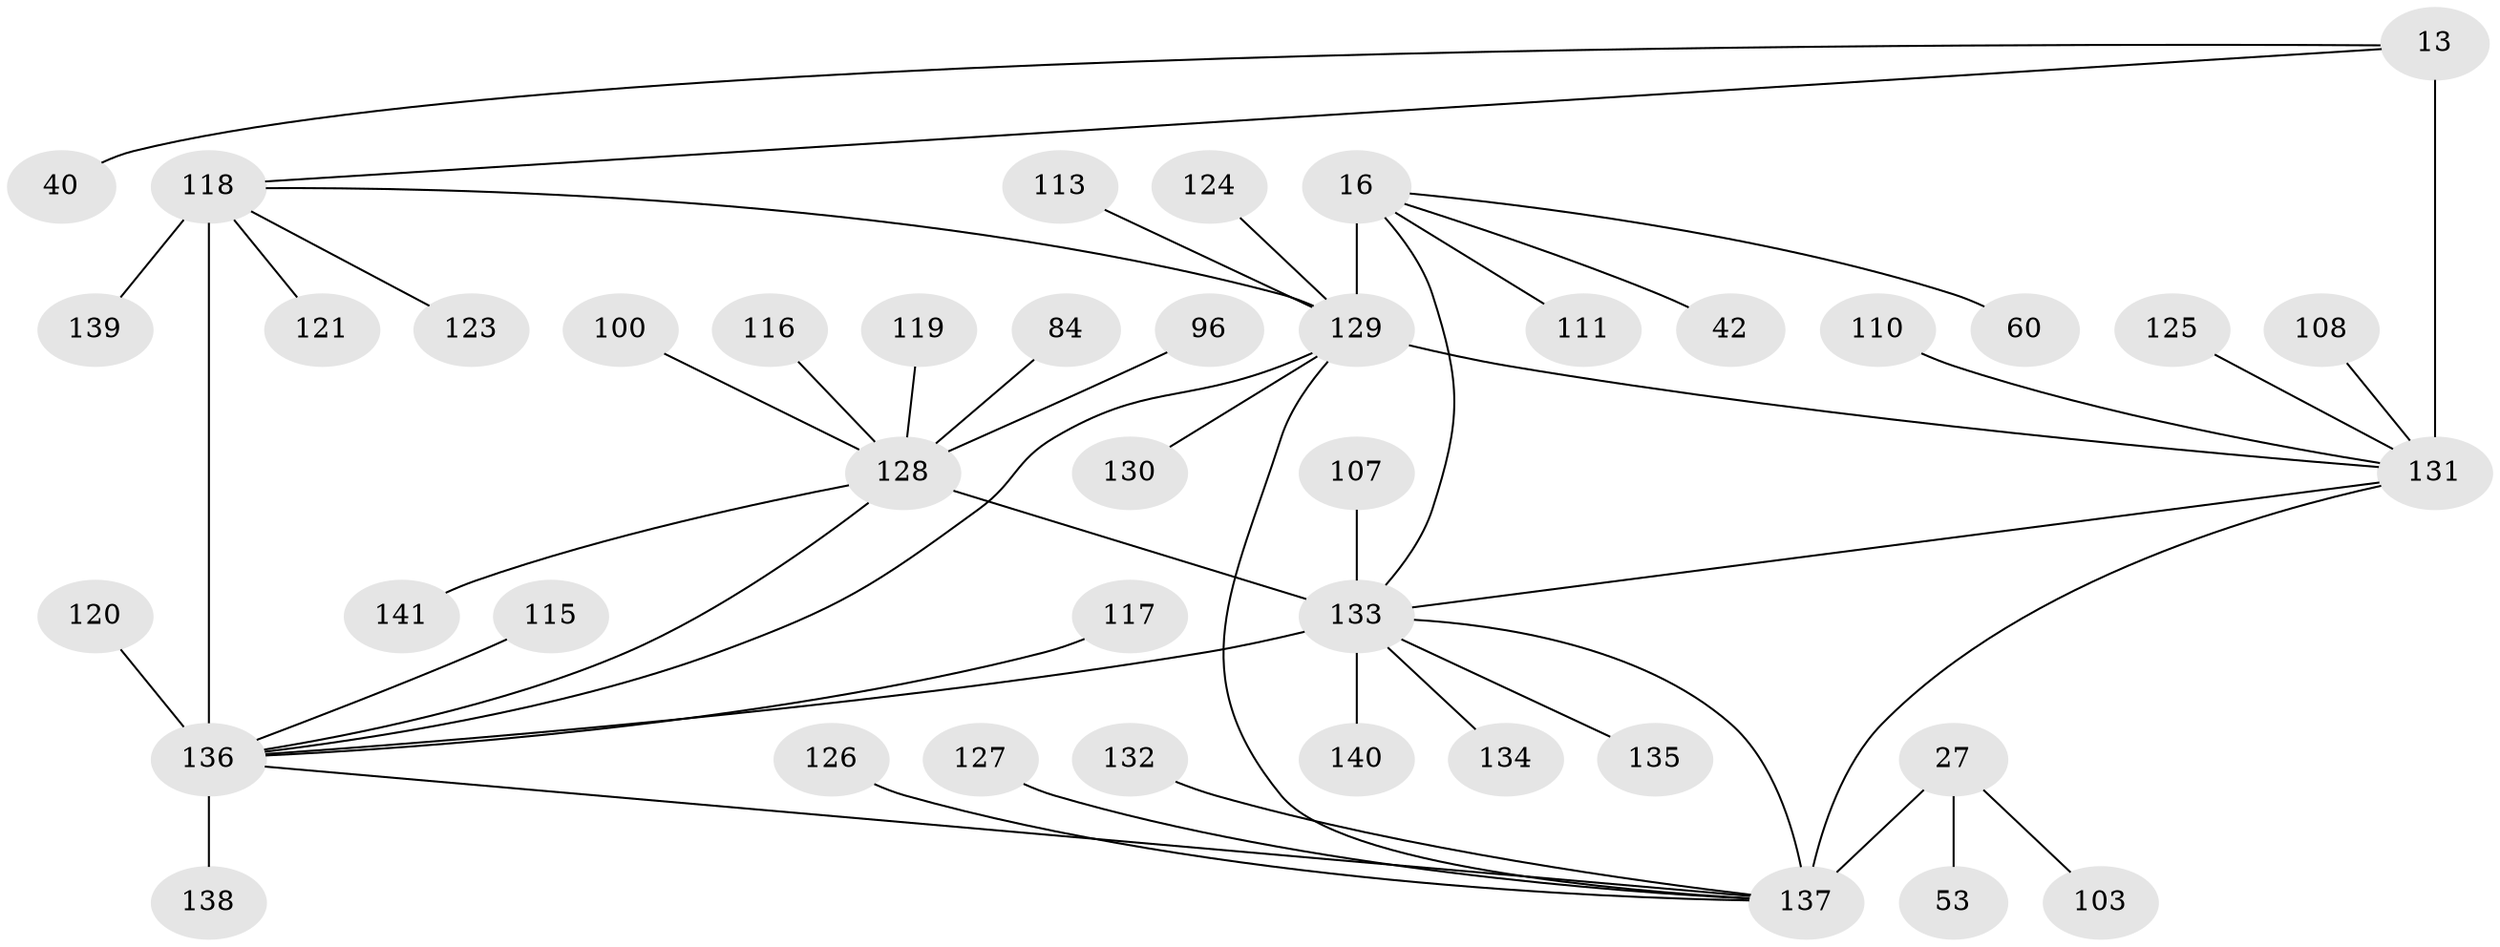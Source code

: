 // original degree distribution, {7: 0.0425531914893617, 9: 0.03546099290780142, 15: 0.014184397163120567, 11: 0.03546099290780142, 10: 0.02127659574468085, 8: 0.06382978723404255, 13: 0.0070921985815602835, 14: 0.0070921985815602835, 12: 0.02127659574468085, 1: 0.6170212765957447, 2: 0.12056737588652482, 3: 0.014184397163120567}
// Generated by graph-tools (version 1.1) at 2025/57/03/04/25 21:57:23]
// undirected, 42 vertices, 49 edges
graph export_dot {
graph [start="1"]
  node [color=gray90,style=filled];
  13 [super="+9"];
  16 [super="+15"];
  27 [super="+22"];
  40;
  42;
  53;
  60;
  84 [super="+52"];
  96 [super="+57"];
  100;
  103;
  107 [super="+87"];
  108 [super="+73"];
  110;
  111 [super="+50"];
  113;
  115 [super="+58"];
  116;
  117;
  118 [super="+80+5"];
  119;
  120;
  121;
  123;
  124;
  125;
  126;
  127;
  128 [super="+35+37+76"];
  129 [super="+21+56+64+19+59+63+72+78+88+95+97+101+112"];
  130;
  131 [super="+66+70+71"];
  132;
  133 [super="+122+105"];
  134 [super="+74"];
  135;
  136 [super="+114"];
  137 [super="+67+28+45+36+38+54+65+83+85+86+25+49+68+79+99+102+106"];
  138;
  139;
  140;
  141;
  13 -- 40;
  13 -- 131 [weight=10];
  13 -- 118;
  16 -- 42;
  16 -- 60;
  16 -- 111;
  16 -- 129 [weight=10];
  16 -- 133;
  27 -- 53;
  27 -- 103;
  27 -- 137 [weight=10];
  84 -- 128;
  96 -- 128;
  100 -- 128;
  107 -- 133;
  108 -- 131;
  110 -- 131;
  113 -- 129;
  115 -- 136;
  116 -- 128;
  117 -- 136;
  118 -- 136 [weight=12];
  118 -- 121;
  118 -- 139;
  118 -- 123;
  118 -- 129;
  119 -- 128;
  120 -- 136;
  124 -- 129;
  125 -- 131;
  126 -- 137;
  127 -- 137;
  128 -- 141;
  128 -- 136 [weight=2];
  128 -- 133 [weight=12];
  129 -- 130;
  129 -- 137 [weight=2];
  129 -- 131 [weight=2];
  129 -- 136 [weight=2];
  131 -- 137;
  131 -- 133 [weight=3];
  132 -- 137;
  133 -- 134;
  133 -- 135;
  133 -- 136;
  133 -- 137 [weight=2];
  133 -- 140;
  136 -- 137 [weight=3];
  136 -- 138;
}
